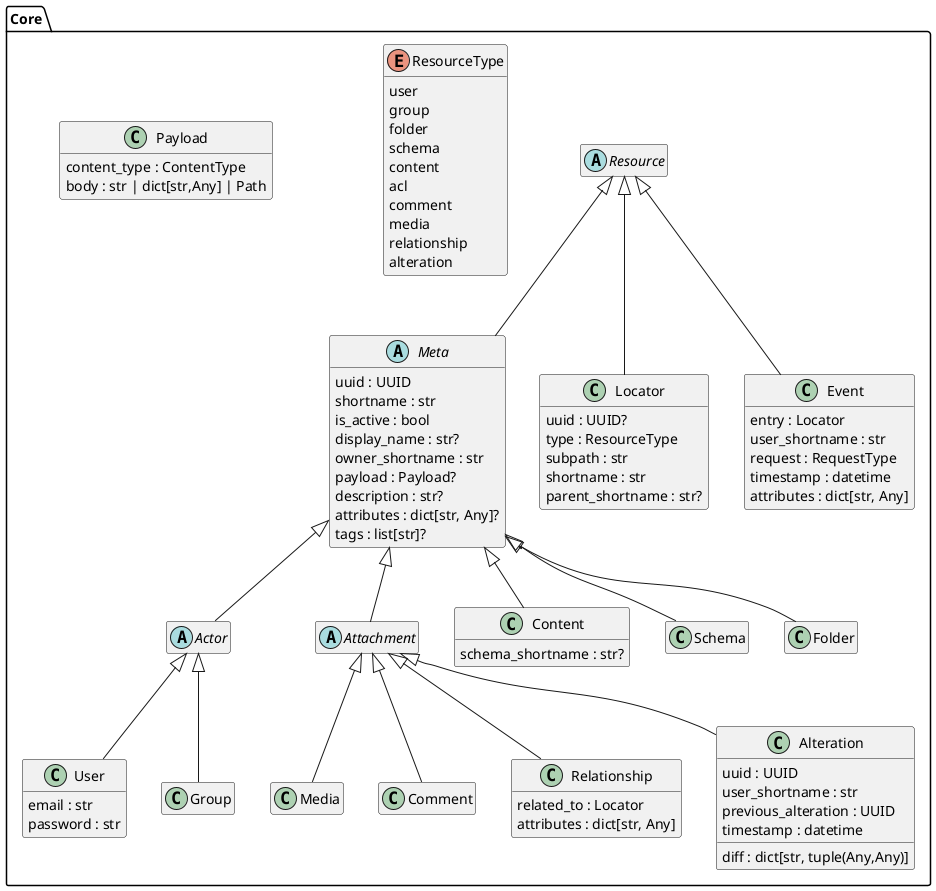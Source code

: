 @startuml
hide empty members
package Core {
  abstract class Resource { }

  enum ResourceType {
    user
    group
    folder
    schema
    content
    acl
    comment
    media
    relationship
    alteration
  }

  abstract class Meta {
    uuid : UUID
    shortname : str
    is_active : bool
    display_name : str?
    owner_shortname : str
    payload : Payload?
    description : str?
    attributes : dict[str, Any]?
    tags : list[str]?
  }

  class Payload {
    content_type : ContentType
    body : str | dict[str,Any] | Path
  }

  class Locator {
    uuid : UUID?
    type : ResourceType
    subpath : str
    shortname : str
    parent_shortname : str?
  }

  abstract class Actor { }

  class User {
    email : str
    password : str
  }

  class Group { }

  abstract class Attachment { }

  class Media { }

  class Comment { }

  class Relationship {
    related_to : Locator
    attributes : dict[str, Any]
  }

  class Content {
    schema_shortname : str?
  }

  class Event {
    entry : Locator
    user_shortname : str
    request : RequestType
    timestamp : datetime
    attributes : dict[str, Any]
  }

  class Alteration {
    uuid : UUID
    user_shortname : str
    previous_alteration : UUID
    timestamp : datetime
    diff : dict[str, tuple(Any,Any)]
  }

  Resource <|-- Meta
  Resource <|-- Locator
  Resource <|-- Event
  Attachment <|-- Alteration

  Actor <|-- User
  Actor <|-- Group
  Meta <|-- Actor
  Meta <|-- Schema
  Meta <|-- Content
  Meta <|-- Folder

  Meta <|-- Attachment
  Attachment <|-- Comment
  Attachment <|-- Media
  Attachment <|-- Relationship

}
@enduml

